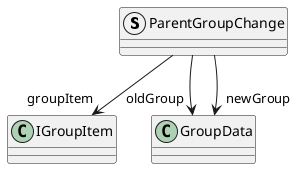 @startuml
struct ParentGroupChange {
}
ParentGroupChange --> "groupItem" IGroupItem
ParentGroupChange --> "oldGroup" GroupData
ParentGroupChange --> "newGroup" GroupData
@enduml
